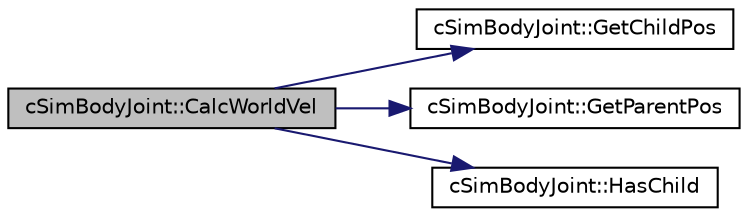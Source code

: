 digraph "cSimBodyJoint::CalcWorldVel"
{
 // LATEX_PDF_SIZE
  edge [fontname="Helvetica",fontsize="10",labelfontname="Helvetica",labelfontsize="10"];
  node [fontname="Helvetica",fontsize="10",shape=record];
  rankdir="LR";
  Node1 [label="cSimBodyJoint::CalcWorldVel",height=0.2,width=0.4,color="black", fillcolor="grey75", style="filled", fontcolor="black",tooltip=" "];
  Node1 -> Node2 [color="midnightblue",fontsize="10",style="solid",fontname="Helvetica"];
  Node2 [label="cSimBodyJoint::GetChildPos",height=0.2,width=0.4,color="black", fillcolor="white", style="filled",URL="$classc_sim_body_joint.html#a394eaff862eb6c782dd5da90e58b5c91",tooltip=" "];
  Node1 -> Node3 [color="midnightblue",fontsize="10",style="solid",fontname="Helvetica"];
  Node3 [label="cSimBodyJoint::GetParentPos",height=0.2,width=0.4,color="black", fillcolor="white", style="filled",URL="$classc_sim_body_joint.html#ae1110d99d8aed3ab86b1c433797eaf53",tooltip=" "];
  Node1 -> Node4 [color="midnightblue",fontsize="10",style="solid",fontname="Helvetica"];
  Node4 [label="cSimBodyJoint::HasChild",height=0.2,width=0.4,color="black", fillcolor="white", style="filled",URL="$classc_sim_body_joint.html#a564687afb4acbb768a334263b37720d8",tooltip=" "];
}
